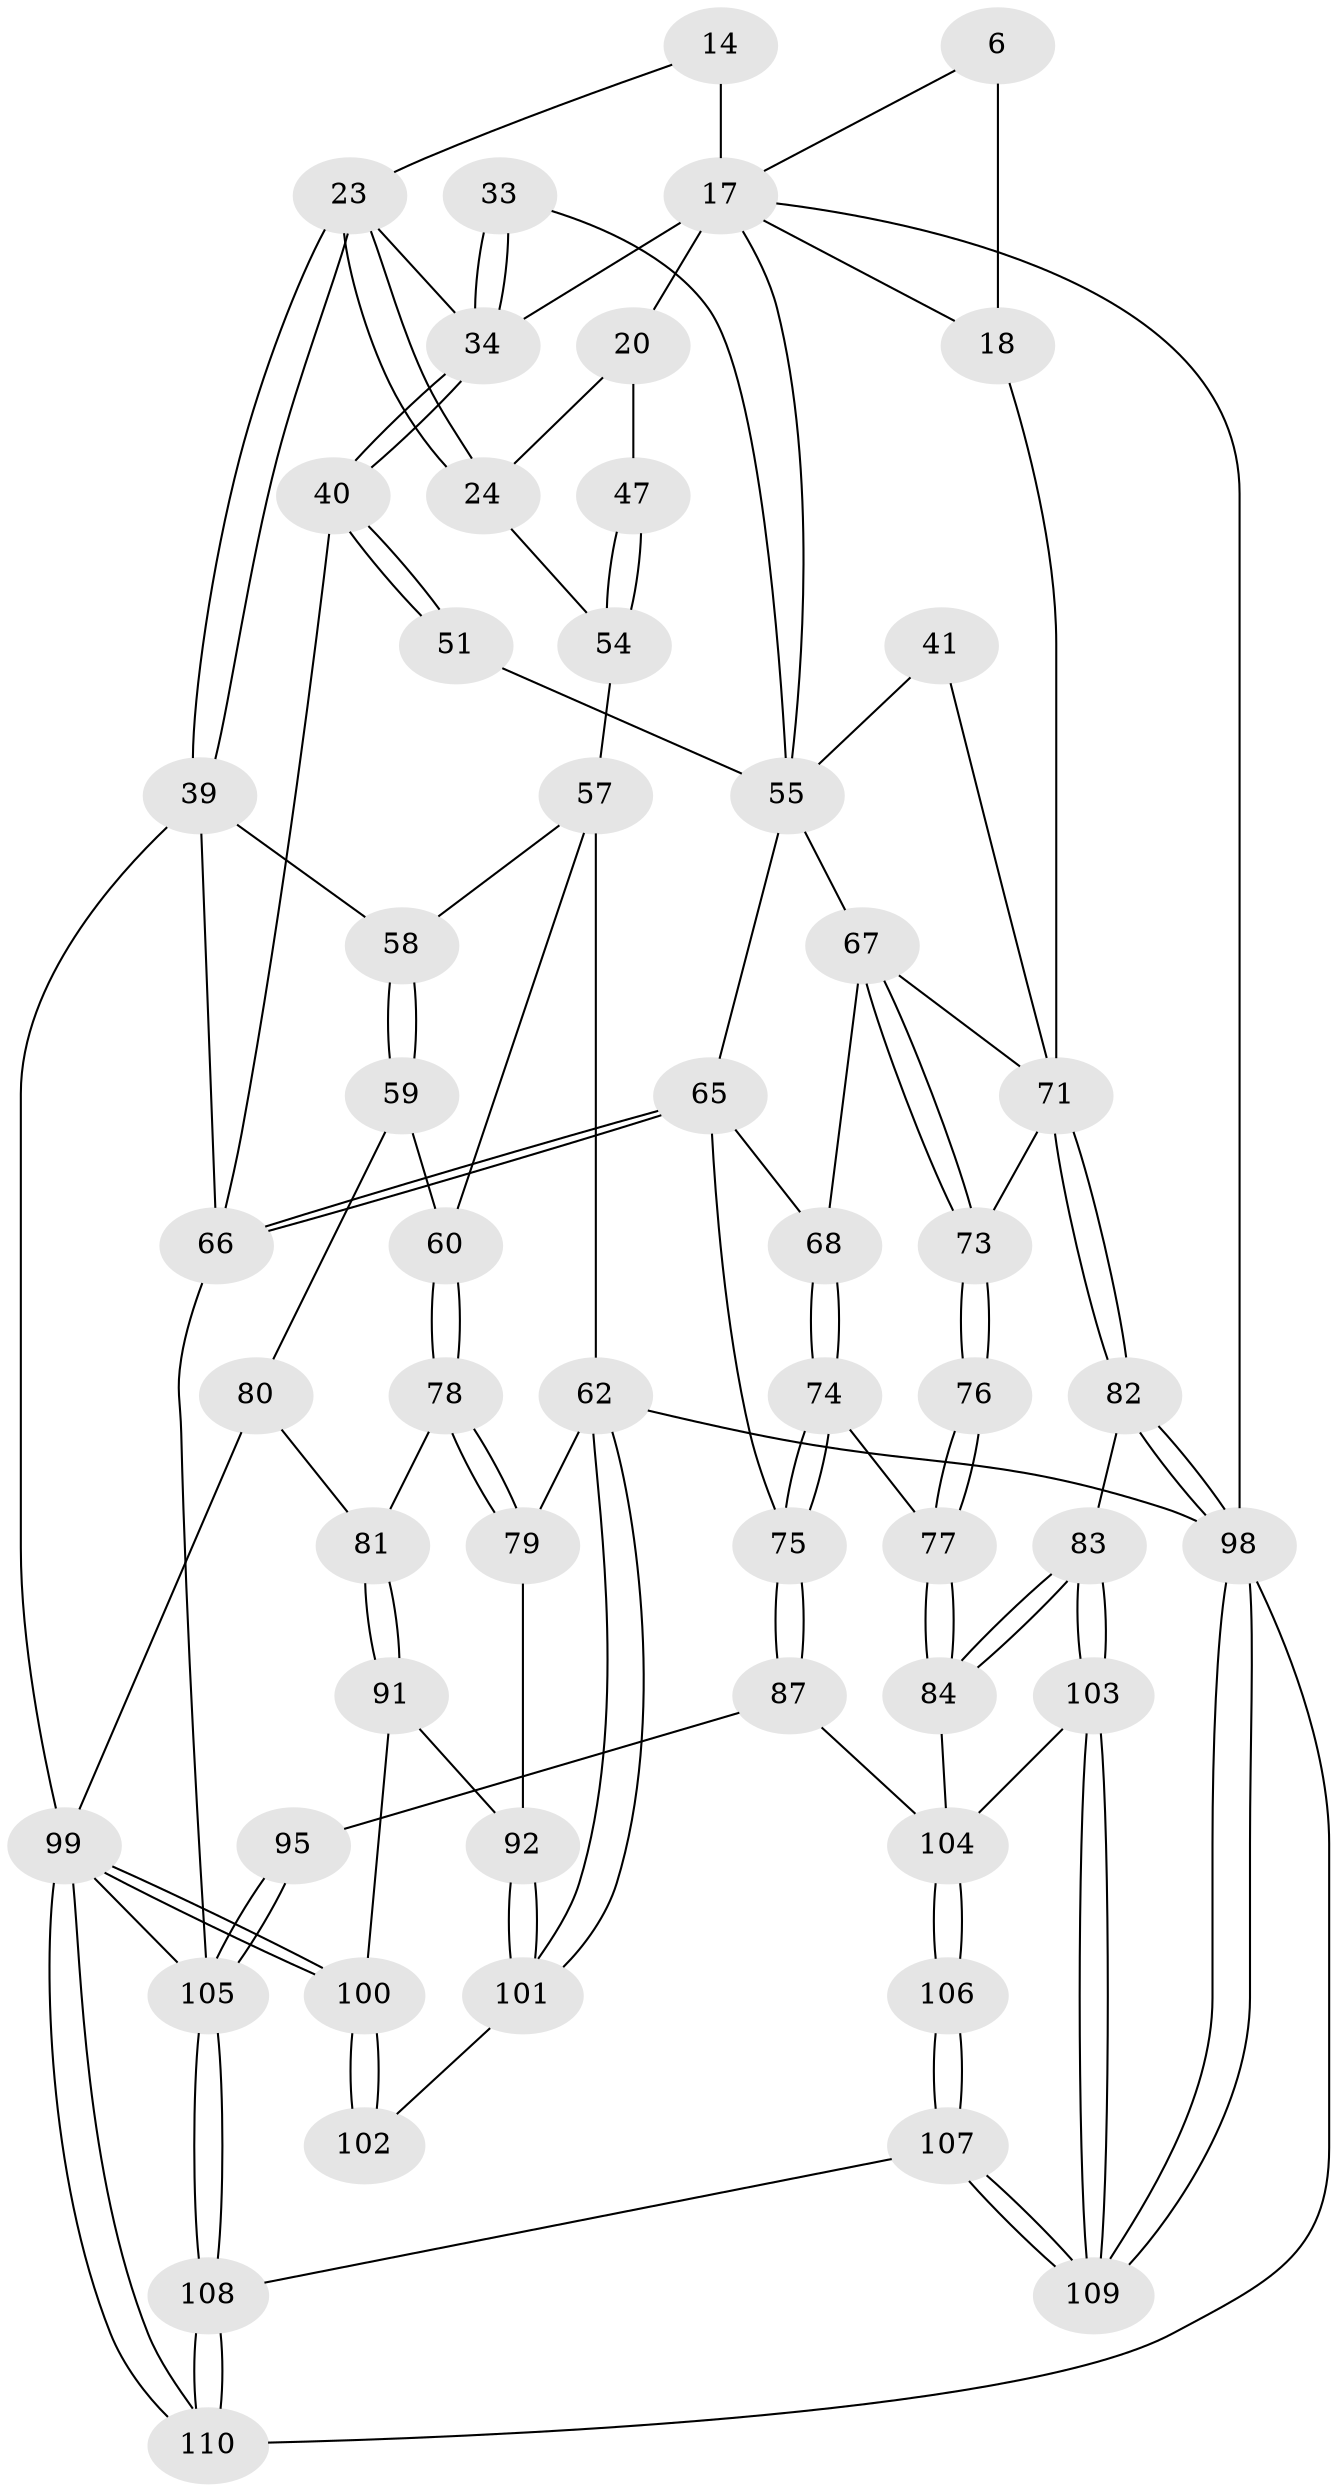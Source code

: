 // original degree distribution, {3: 0.01818181818181818, 5: 0.4727272727272727, 6: 0.24545454545454545, 4: 0.2636363636363636}
// Generated by graph-tools (version 1.1) at 2025/05/03/04/25 22:05:15]
// undirected, 55 vertices, 124 edges
graph export_dot {
graph [start="1"]
  node [color=gray90,style=filled];
  6 [pos="+0.7563754892552349+0.07808687218751914"];
  14 [pos="+0.49564637077643275+0",super="+13+12"];
  17 [pos="+0.5648868486131502+0.21508708598985563",super="+9+10+11"];
  18 [pos="+0.8876766948986728+0.22392397570296038",super="+2+3"];
  20 [pos="+0+0"];
  23 [pos="+0.29428418018829566+0.3683877500325161",super="+22+16"];
  24 [pos="+0.19026380871003945+0.3596489858326345",super="+19"];
  33 [pos="+0.6167539319728369+0.44520298972807165"];
  34 [pos="+0.5791222210420431+0.47716415673012885",super="+30+29+31"];
  39 [pos="+0.30881386288058343+0.4527186123185592",super="+38"];
  40 [pos="+0.542251392659219+0.5552233979659444",super="+35"];
  41 [pos="+0.8171071606700956+0.424317924221058",super="+26"];
  47 [pos="+0+0.05810627422113159"];
  51 [pos="+0.6801674166009457+0.5473939213402064"];
  54 [pos="+0+0.23828334919627017",super="+50+46"];
  55 [pos="+0.7048231781995989+0.5756381358657238",super="+53+43+32"];
  57 [pos="+0.04739779622978209+0.5475848806489458",super="+49+56"];
  58 [pos="+0.21234896600143752+0.6047463899236281",super="+48"];
  59 [pos="+0.20484280873803157+0.626397004729866"];
  60 [pos="+0.1473980431648425+0.6363546021729469"];
  62 [pos="+0+1",super="+61"];
  65 [pos="+0.6607980060409279+0.6844504038969208",super="+64"];
  66 [pos="+0.5048615037980034+0.6904294433639375",super="+36"];
  67 [pos="+0.7940960958361979+0.6237244640227574",super="+52"];
  68 [pos="+0.7912104494625518+0.6242631381427441"];
  71 [pos="+1+0.62067399824168",super="+45+25"];
  73 [pos="+0.8202739728227374+0.675585624351658",super="+72"];
  74 [pos="+0.7522677878765817+0.7177379882082668"];
  75 [pos="+0.7125866441679003+0.7335638632332214"];
  76 [pos="+0.8225753670526287+0.7176108609720881"];
  77 [pos="+0.8095795539985673+0.7383850503628635"];
  78 [pos="+0.1271278901733851+0.708081975089614"];
  79 [pos="+0.09076896094612436+0.7650949333885355"];
  80 [pos="+0.27784179577623286+0.7520120406368074",super="+70"];
  81 [pos="+0.23296787754448106+0.7506547899965991"];
  82 [pos="+1+0.6414441262009226"];
  83 [pos="+1+0.7575472812791965"];
  84 [pos="+0.8419312784512407+0.7867408564082341"];
  87 [pos="+0.7000430695838065+0.8518780735450066"];
  91 [pos="+0.13940393694282047+0.7984790831959179"];
  92 [pos="+0.09212309084875422+0.7673993814964932"];
  95 [pos="+0.571658179141704+0.8175100087898088"];
  98 [pos="+1+1",super="+63"];
  99 [pos="+0.3311563772544527+1",super="+93+90+69+94"];
  100 [pos="+0.251042070310493+0.9570145409655957",super="+96+97"];
  101 [pos="+0.06715313832587745+0.9149602378606503"];
  102 [pos="+0.1885629726364212+0.9058874159815581"];
  103 [pos="+0.907019963143648+0.9190595761253886"];
  104 [pos="+0.8688311852679486+0.9058381877012959",super="+86"];
  105 [pos="+0.5606152715706961+0.9661722443029642",super="+89+88"];
  106 [pos="+0.7174905771542749+0.9374018785199048"];
  107 [pos="+0.6581054916838397+1"];
  108 [pos="+0.5840628669571472+1"];
  109 [pos="+1+1"];
  110 [pos="+0.34858470283335646+1"];
  6 -- 18 [weight=2];
  6 -- 17;
  14 -- 17 [weight=3];
  14 -- 23 [weight=2];
  17 -- 34 [weight=2];
  17 -- 98 [weight=2];
  17 -- 18;
  17 -- 20;
  17 -- 55;
  18 -- 71 [weight=2];
  20 -- 47;
  20 -- 24;
  23 -- 24 [weight=2];
  23 -- 24;
  23 -- 39;
  23 -- 39;
  23 -- 34;
  24 -- 54;
  33 -- 34 [weight=2];
  33 -- 34;
  33 -- 55;
  34 -- 40 [weight=2];
  34 -- 40;
  39 -- 58 [weight=2];
  39 -- 66;
  39 -- 99;
  40 -- 51;
  40 -- 51;
  40 -- 66;
  41 -- 71 [weight=2];
  41 -- 55 [weight=2];
  47 -- 54 [weight=2];
  47 -- 54;
  51 -- 55 [weight=2];
  54 -- 57 [weight=2];
  55 -- 65;
  55 -- 67;
  57 -- 60;
  57 -- 58;
  57 -- 62;
  58 -- 59;
  58 -- 59;
  59 -- 60;
  59 -- 80;
  60 -- 78;
  60 -- 78;
  62 -- 101;
  62 -- 101;
  62 -- 98;
  62 -- 79;
  65 -- 66;
  65 -- 66;
  65 -- 75;
  65 -- 68;
  66 -- 105;
  67 -- 68;
  67 -- 73;
  67 -- 73;
  67 -- 71;
  68 -- 74;
  68 -- 74;
  71 -- 82;
  71 -- 82;
  71 -- 73;
  73 -- 76 [weight=2];
  73 -- 76;
  74 -- 75;
  74 -- 75;
  74 -- 77;
  75 -- 87;
  75 -- 87;
  76 -- 77;
  76 -- 77;
  77 -- 84;
  77 -- 84;
  78 -- 79;
  78 -- 79;
  78 -- 81;
  79 -- 92;
  80 -- 81;
  80 -- 99 [weight=2];
  81 -- 91;
  81 -- 91;
  82 -- 83;
  82 -- 98;
  82 -- 98;
  83 -- 84;
  83 -- 84;
  83 -- 103;
  83 -- 103;
  84 -- 104;
  87 -- 95;
  87 -- 104;
  91 -- 92;
  91 -- 100;
  92 -- 101;
  92 -- 101;
  95 -- 105 [weight=2];
  95 -- 105;
  98 -- 109;
  98 -- 109;
  98 -- 110;
  99 -- 100 [weight=2];
  99 -- 100;
  99 -- 110;
  99 -- 110;
  99 -- 105;
  100 -- 102 [weight=2];
  100 -- 102;
  101 -- 102;
  103 -- 104;
  103 -- 109;
  103 -- 109;
  104 -- 106 [weight=2];
  104 -- 106;
  105 -- 108;
  105 -- 108;
  106 -- 107;
  106 -- 107;
  107 -- 108;
  107 -- 109;
  107 -- 109;
  108 -- 110;
  108 -- 110;
}
